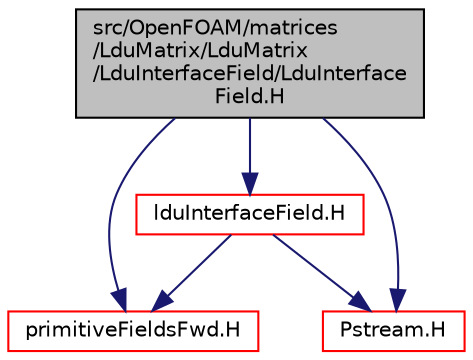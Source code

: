 digraph "src/OpenFOAM/matrices/LduMatrix/LduMatrix/LduInterfaceField/LduInterfaceField.H"
{
  bgcolor="transparent";
  edge [fontname="Helvetica",fontsize="10",labelfontname="Helvetica",labelfontsize="10"];
  node [fontname="Helvetica",fontsize="10",shape=record];
  Node1 [label="src/OpenFOAM/matrices\l/LduMatrix/LduMatrix\l/LduInterfaceField/LduInterface\lField.H",height=0.2,width=0.4,color="black", fillcolor="grey75", style="filled", fontcolor="black"];
  Node1 -> Node2 [color="midnightblue",fontsize="10",style="solid",fontname="Helvetica"];
  Node2 [label="lduInterfaceField.H",height=0.2,width=0.4,color="red",URL="$a08396.html"];
  Node2 -> Node3 [color="midnightblue",fontsize="10",style="solid",fontname="Helvetica"];
  Node3 [label="primitiveFieldsFwd.H",height=0.2,width=0.4,color="red",URL="$a08086.html",tooltip="Forward declarations of the specialisations of Field<T> for scalar, vector and tensor. "];
  Node2 -> Node4 [color="midnightblue",fontsize="10",style="solid",fontname="Helvetica"];
  Node4 [label="Pstream.H",height=0.2,width=0.4,color="red",URL="$a07921.html"];
  Node1 -> Node3 [color="midnightblue",fontsize="10",style="solid",fontname="Helvetica"];
  Node1 -> Node4 [color="midnightblue",fontsize="10",style="solid",fontname="Helvetica"];
}
